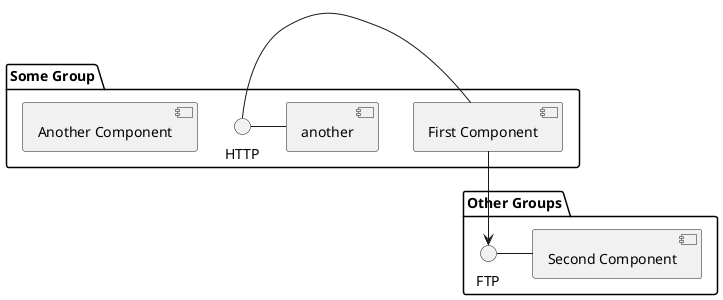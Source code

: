 @startuml

package "Some Group" {
HTTP - [First Component]
HTTP - [another]
[Another Component]
}

package "Other Groups" {
FTP - [Second Component]

[First Component] --> FTP
}

@enduml